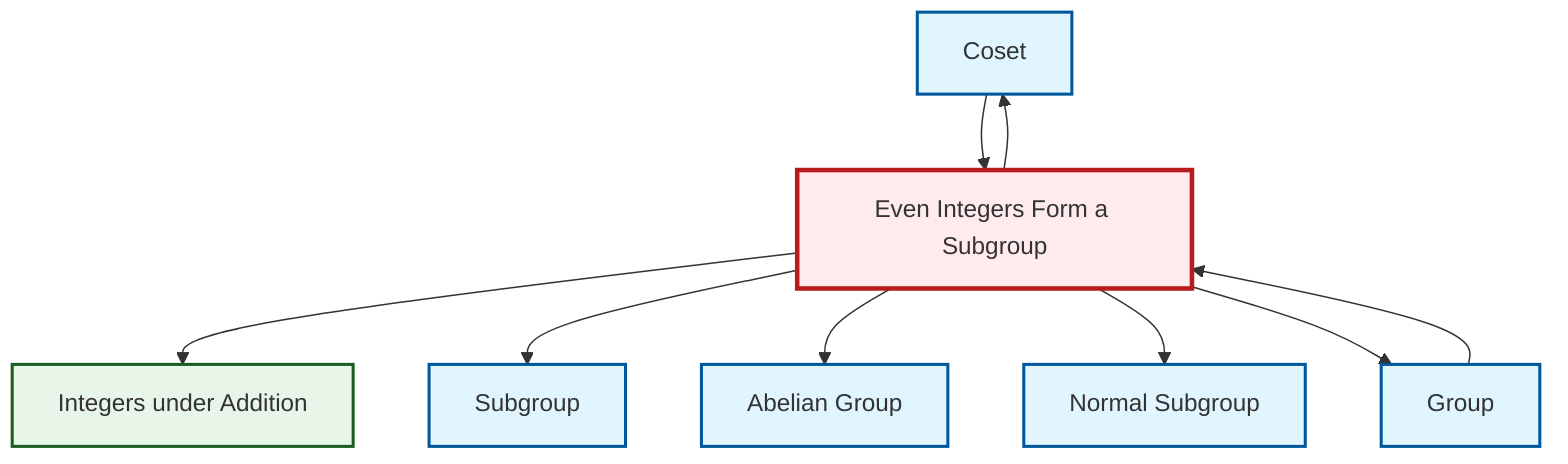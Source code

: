 graph TD
    classDef definition fill:#e1f5fe,stroke:#01579b,stroke-width:2px
    classDef theorem fill:#f3e5f5,stroke:#4a148c,stroke-width:2px
    classDef axiom fill:#fff3e0,stroke:#e65100,stroke-width:2px
    classDef example fill:#e8f5e9,stroke:#1b5e20,stroke-width:2px
    classDef current fill:#ffebee,stroke:#b71c1c,stroke-width:3px
    def-coset["Coset"]:::definition
    def-group["Group"]:::definition
    def-abelian-group["Abelian Group"]:::definition
    ex-even-integers-subgroup["Even Integers Form a Subgroup"]:::example
    def-normal-subgroup["Normal Subgroup"]:::definition
    ex-integers-addition["Integers under Addition"]:::example
    def-subgroup["Subgroup"]:::definition
    ex-even-integers-subgroup --> def-coset
    ex-even-integers-subgroup --> ex-integers-addition
    ex-even-integers-subgroup --> def-subgroup
    ex-even-integers-subgroup --> def-abelian-group
    ex-even-integers-subgroup --> def-normal-subgroup
    ex-even-integers-subgroup --> def-group
    def-group --> ex-even-integers-subgroup
    def-coset --> ex-even-integers-subgroup
    class ex-even-integers-subgroup current